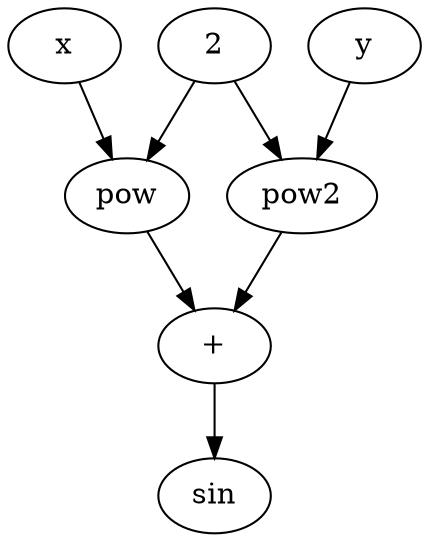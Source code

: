 digraph f {
x [label = "x"];
y [label = "y"];
two [label = "2"];
sin [label = "sin"];
pow1 [label = "pow"];
pow2 [labe = "pow"];
sum [label = "+"];

x -> pow1;
two -> pow1;

y -> pow2;
two -> pow2;

pow1 -> sum;
pow2 -> sum;

sum -> sin;
}
